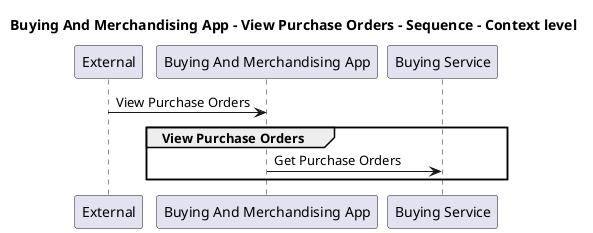 @startuml

title Buying And Merchandising App - View Purchase Orders - Sequence - Context level

participant "External" as C4InterFlow.SoftwareSystems.ExternalSystem
participant "Buying And Merchandising App" as ECommercePlatform.SoftwareSystems.BuyingAndMerchandisingApp
participant "Buying Service" as ECommercePlatform.SoftwareSystems.BuyingService

C4InterFlow.SoftwareSystems.ExternalSystem -> ECommercePlatform.SoftwareSystems.BuyingAndMerchandisingApp : View Purchase Orders
group View Purchase Orders
ECommercePlatform.SoftwareSystems.BuyingAndMerchandisingApp -> ECommercePlatform.SoftwareSystems.BuyingService : Get Purchase Orders
end


@enduml

